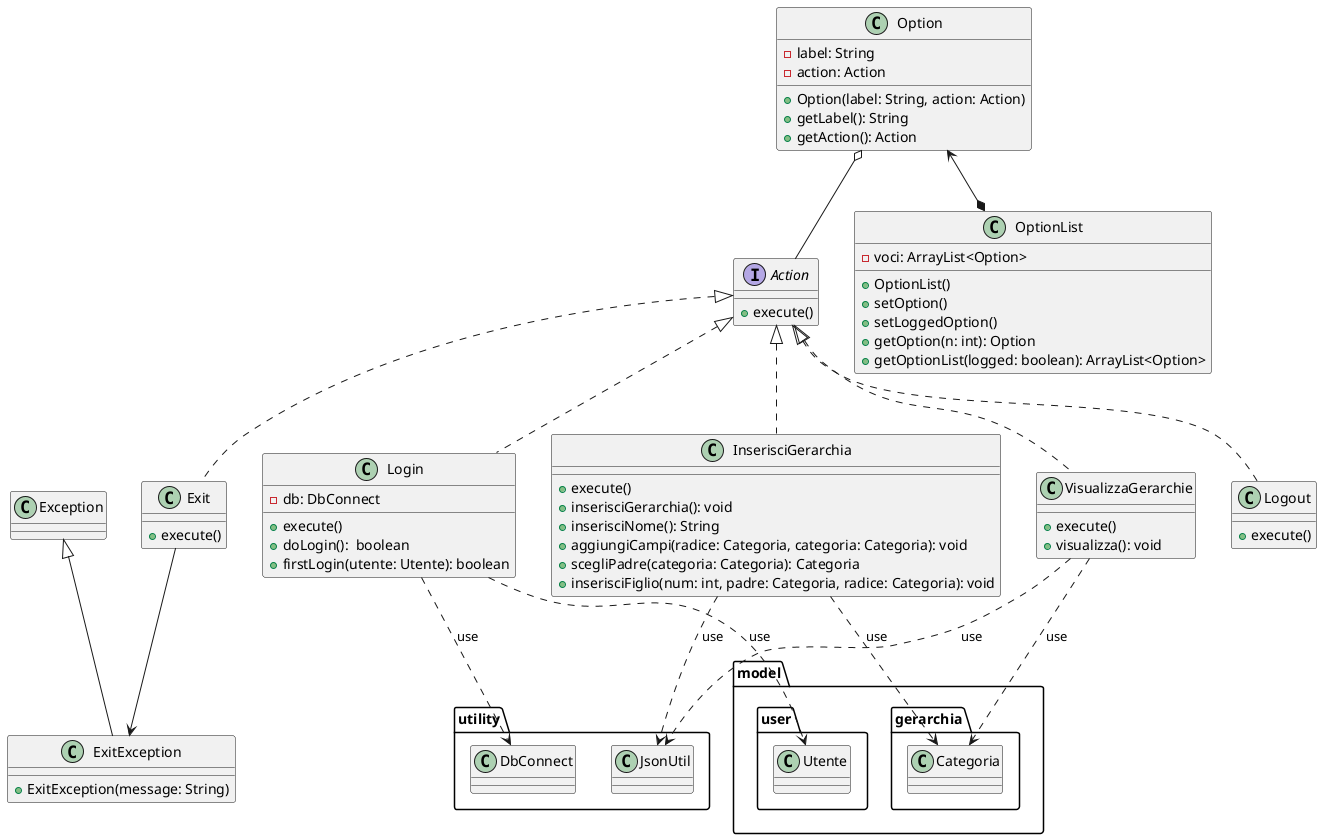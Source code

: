 @startuml controller

interface Action{
    +execute()
}

class Option{
    -label: String
    -action: Action
    +Option(label: String, action: Action)
    +getLabel(): String
    +getAction(): Action
}

class OptionList{
    -voci: ArrayList<Option>
    +OptionList()
    +setOption()
    +setLoggedOption()
    +getOption(n: int): Option
    +getOptionList(logged: boolean): ArrayList<Option>
}

Option <--* OptionList
Option o-- Action

class ExitException extends Exception{
    +ExitException(message: String)
}
class Exit implements Action{
    +execute()
}

Exit --> ExitException

class Login implements Action{
    -db: DbConnect
    +execute()
    +doLogin():  boolean
    +firstLogin(utente: Utente): boolean
}

class Logout implements Action{
    +execute()
}

class InserisciGerarchia implements Action{
    +execute()
    +inserisciGerarchia(): void
    +inserisciNome(): String
    +aggiungiCampi(radice: Categoria, categoria: Categoria): void
    +scegliPadre(categoria: Categoria): Categoria
    +inserisciFiglio(num: int, padre: Categoria, radice: Categoria): void

}

class VisualizzaGerarchie implements Action{
    +execute()
    +visualizza(): void
}

Login ..> model.user.Utente: use
Login ..> utility.DbConnect: use
InserisciGerarchia ..> model.gerarchia.Categoria: use
VisualizzaGerarchie ..> model.gerarchia.Categoria: use
InserisciGerarchia ..> utility.JsonUtil: use
VisualizzaGerarchie ..> utility.JsonUtil: use


@enduml
